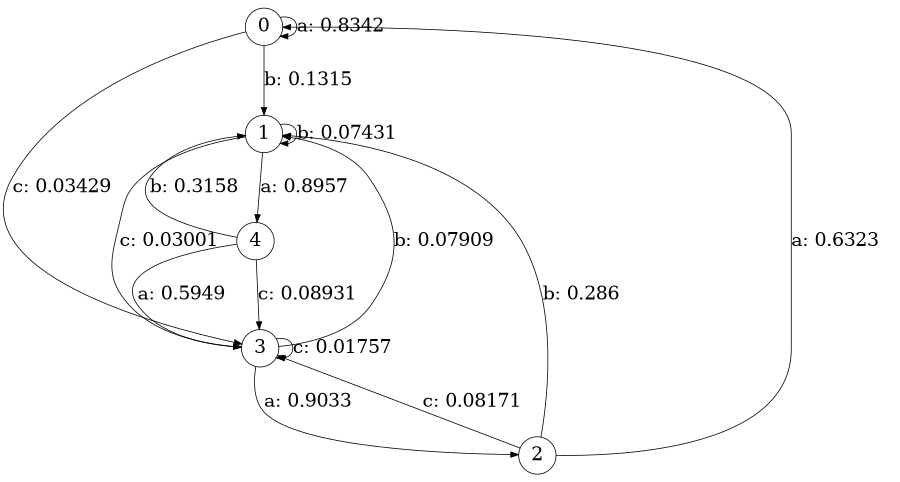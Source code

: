 digraph "d5-100nw-t0-cen-SML" {
size = "6,8.5";
ratio = "fill";
node [shape = circle];
node [fontsize = 24];
edge [fontsize = 24];
0 -> 0 [label = "a: 0.8342   "];
0 -> 1 [label = "b: 0.1315   "];
0 -> 3 [label = "c: 0.03429  "];
1 -> 4 [label = "a: 0.8957   "];
1 -> 1 [label = "b: 0.07431  "];
1 -> 3 [label = "c: 0.03001  "];
2 -> 0 [label = "a: 0.6323   "];
2 -> 1 [label = "b: 0.286    "];
2 -> 3 [label = "c: 0.08171  "];
3 -> 2 [label = "a: 0.9033   "];
3 -> 1 [label = "b: 0.07909  "];
3 -> 3 [label = "c: 0.01757  "];
4 -> 3 [label = "a: 0.5949   "];
4 -> 1 [label = "b: 0.3158   "];
4 -> 3 [label = "c: 0.08931  "];
}